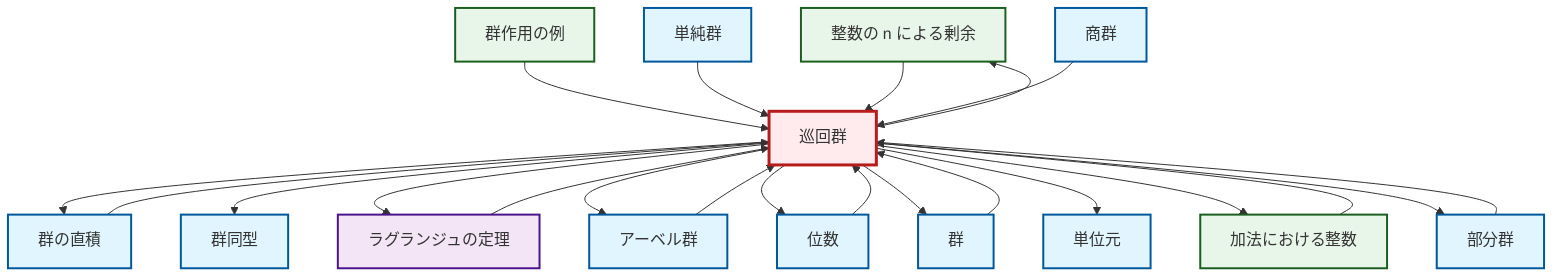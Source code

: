 graph TD
    classDef definition fill:#e1f5fe,stroke:#01579b,stroke-width:2px
    classDef theorem fill:#f3e5f5,stroke:#4a148c,stroke-width:2px
    classDef axiom fill:#fff3e0,stroke:#e65100,stroke-width:2px
    classDef example fill:#e8f5e9,stroke:#1b5e20,stroke-width:2px
    classDef current fill:#ffebee,stroke:#b71c1c,stroke-width:3px
    ex-quotient-integers-mod-n["整数の n による剰余"]:::example
    def-isomorphism["群同型"]:::definition
    def-abelian-group["アーベル群"]:::definition
    def-order["位数"]:::definition
    def-direct-product["群の直積"]:::definition
    thm-lagrange["ラグランジュの定理"]:::theorem
    def-identity-element["単位元"]:::definition
    def-subgroup["部分群"]:::definition
    def-cyclic-group["巡回群"]:::definition
    def-group["群"]:::definition
    ex-integers-addition["加法における整数"]:::example
    def-quotient-group["商群"]:::definition
    ex-group-action-examples["群作用の例"]:::example
    def-simple-group["単純群"]:::definition
    ex-group-action-examples --> def-cyclic-group
    thm-lagrange --> def-cyclic-group
    def-simple-group --> def-cyclic-group
    def-cyclic-group --> def-direct-product
    ex-integers-addition --> def-cyclic-group
    def-cyclic-group --> ex-quotient-integers-mod-n
    def-cyclic-group --> def-isomorphism
    def-subgroup --> def-cyclic-group
    def-abelian-group --> def-cyclic-group
    def-order --> def-cyclic-group
    ex-quotient-integers-mod-n --> def-cyclic-group
    def-cyclic-group --> thm-lagrange
    def-quotient-group --> def-cyclic-group
    def-group --> def-cyclic-group
    def-cyclic-group --> def-abelian-group
    def-cyclic-group --> def-order
    def-cyclic-group --> def-group
    def-cyclic-group --> def-identity-element
    def-direct-product --> def-cyclic-group
    def-cyclic-group --> ex-integers-addition
    def-cyclic-group --> def-subgroup
    class def-cyclic-group current